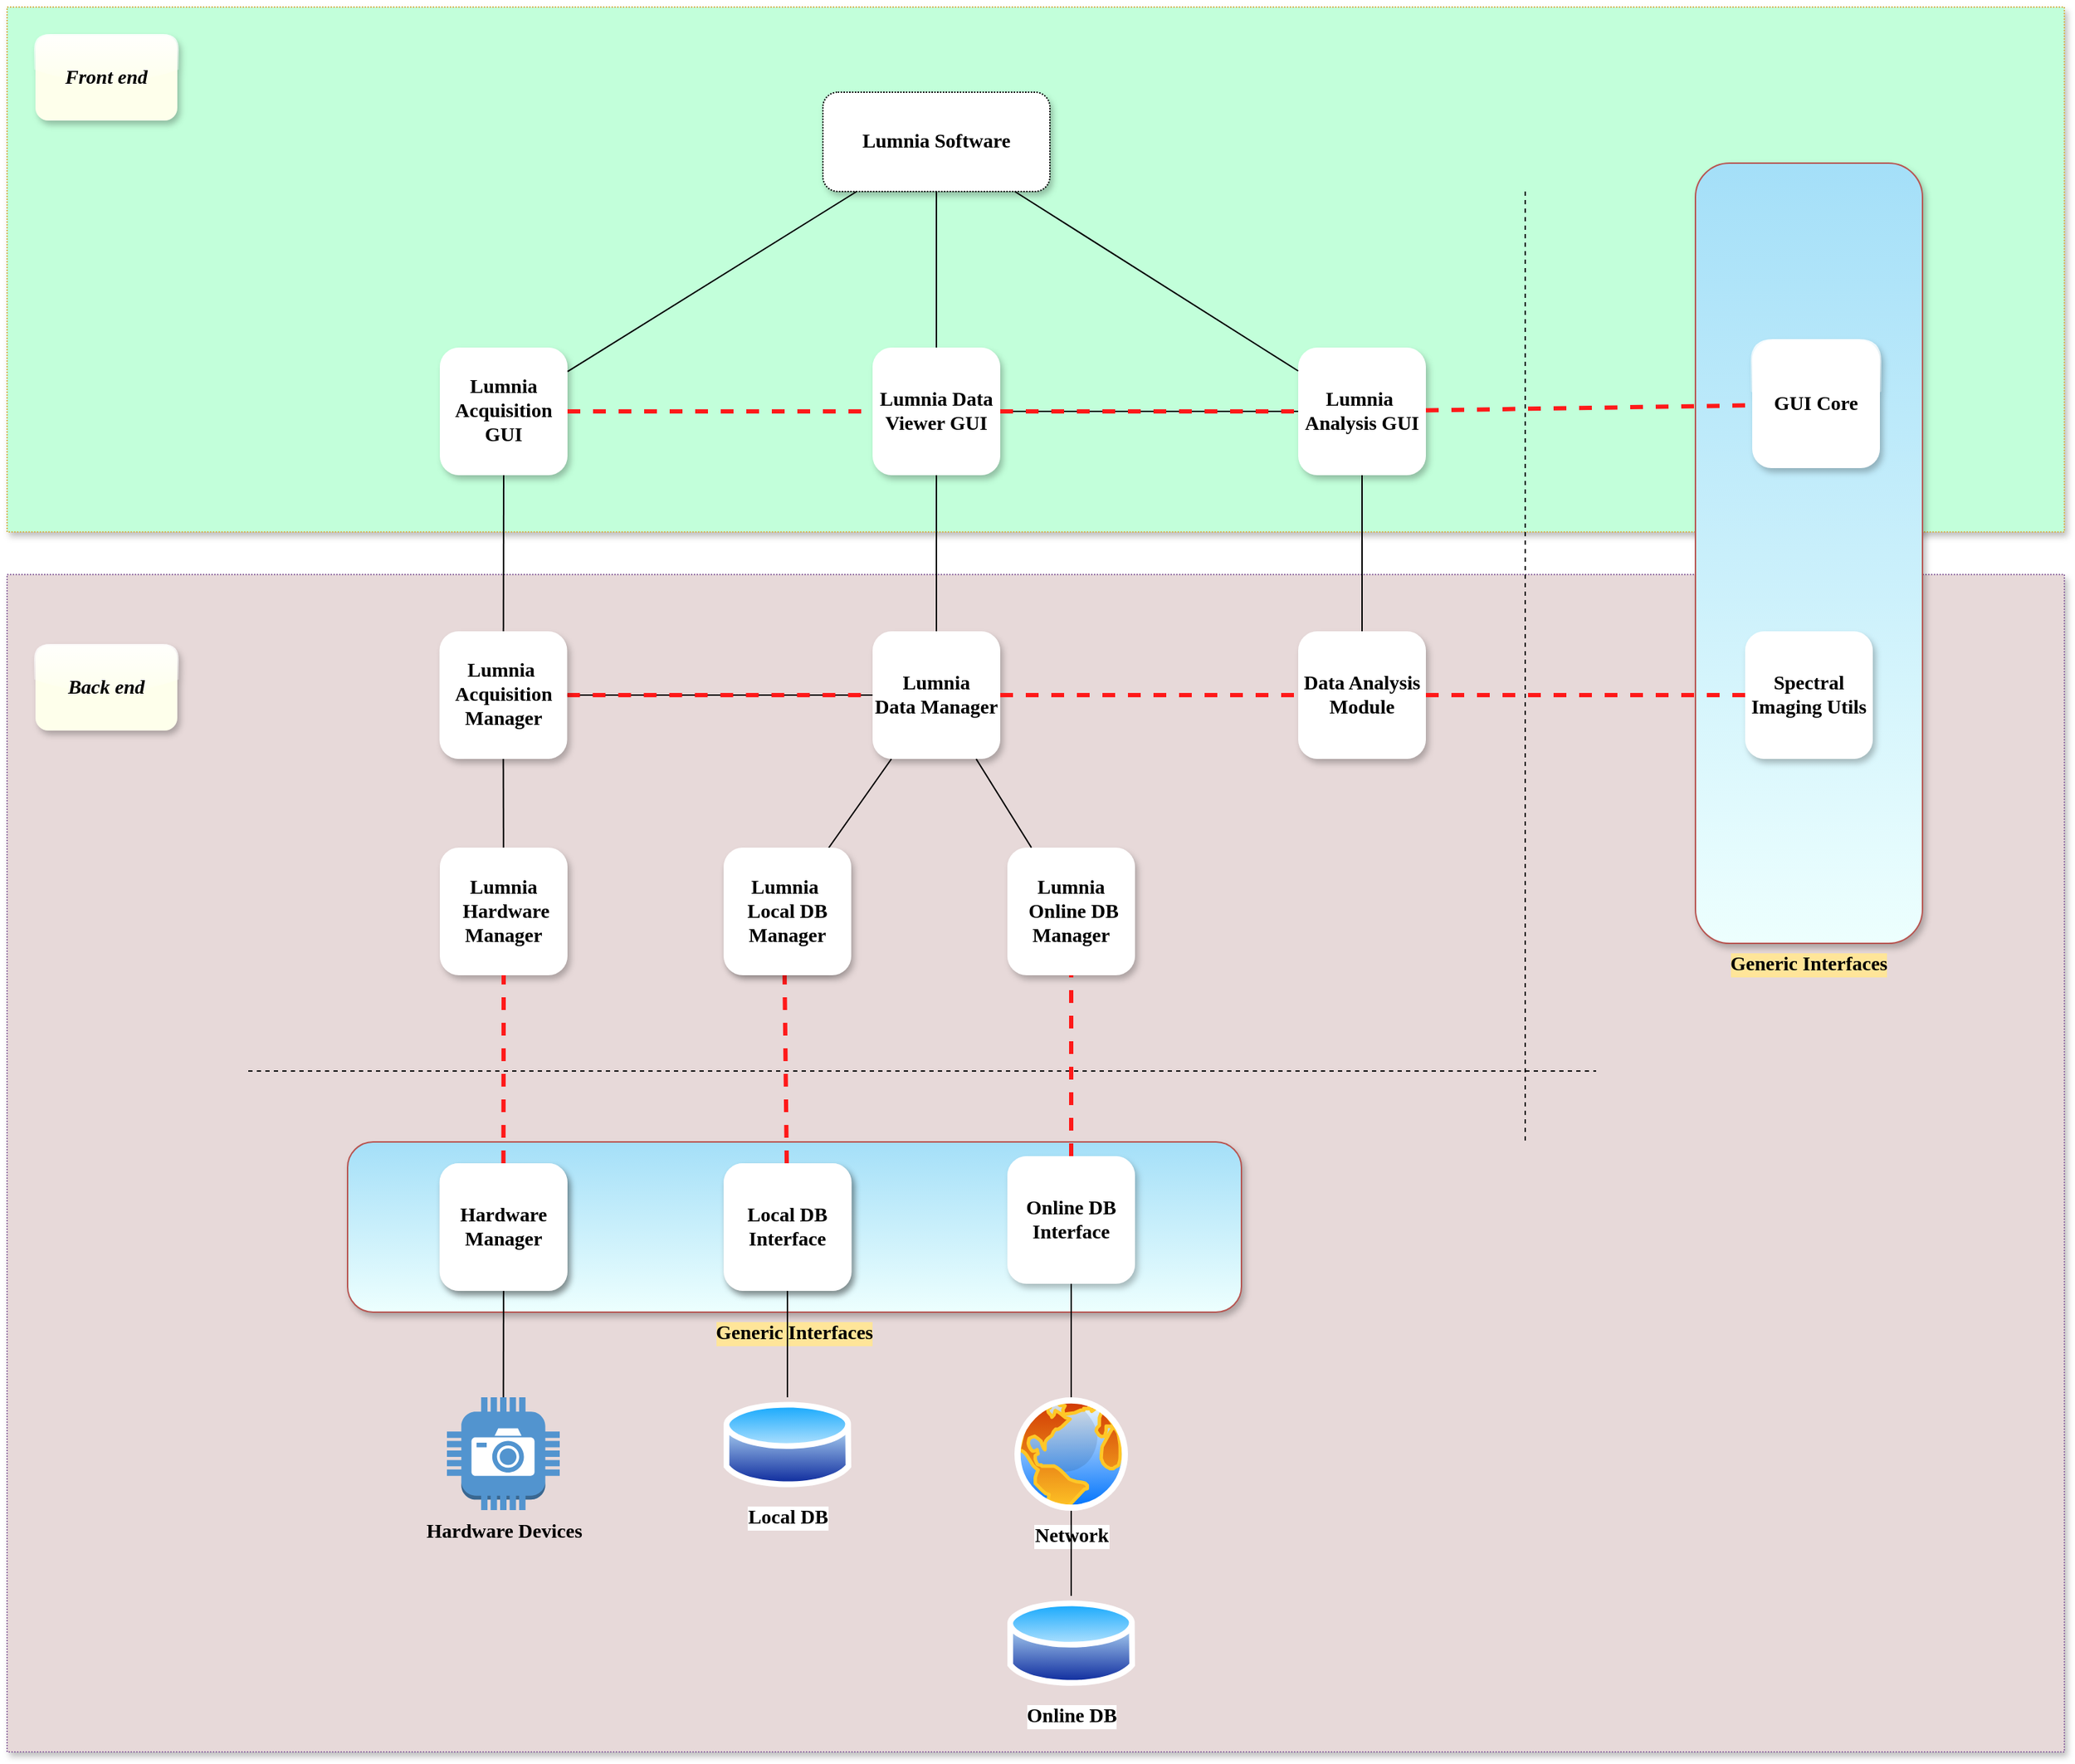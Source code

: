 <mxfile version="14.2.9" type="github"><diagram name="Page-1" id="e3a06f82-3646-2815-327d-82caf3d4e204"><mxGraphModel dx="1422" dy="766" grid="1" gridSize="10" guides="1" tooltips="1" connect="1" arrows="1" fold="1" page="1" pageScale="1.5" pageWidth="1169" pageHeight="826" background="none" math="0" shadow="0"><root><mxCell id="0" style=";html=1;"/><mxCell id="1" style=";html=1;" parent="0"/><mxCell id="N4SvnVcYwMnDM79pR-8H-94" value="" style="rounded=0;whiteSpace=wrap;html=1;shadow=1;glass=0;dashed=1;dashPattern=1 1;sketch=0;strokeColor=#9673a6;fillColor=#E7D9D9;fontSize=14;fontStyle=1;fontFamily=Verdana;" parent="1" vertex="1"><mxGeometry x="152" y="400" width="1450" height="830" as="geometry"/></mxCell><mxCell id="N4SvnVcYwMnDM79pR-8H-50" value="" style="endArrow=none;html=1;entryX=0;entryY=0.5;entryDx=0;entryDy=0;fontStyle=1;fontSize=14;fontFamily=Verdana;fillColor=#f8cecc;" parent="1" source="N4SvnVcYwMnDM79pR-8H-16" target="N4SvnVcYwMnDM79pR-8H-17" edge="1"><mxGeometry width="50" height="50" relative="1" as="geometry"><mxPoint x="542" y="530" as="sourcePoint"/><mxPoint x="612.711" y="480" as="targetPoint"/></mxGeometry></mxCell><mxCell id="N4SvnVcYwMnDM79pR-8H-62" value="" style="endArrow=none;html=1;entryX=0;entryY=0.5;entryDx=0;entryDy=0;fillColor=#d5e8d4;dashed=1;strokeWidth=3;fontStyle=1;fontSize=14;fontFamily=Verdana;strokeColor=#FF1919;" parent="1" source="N4SvnVcYwMnDM79pR-8H-16" target="N4SvnVcYwMnDM79pR-8H-17" edge="1"><mxGeometry width="50" height="50" relative="1" as="geometry"><mxPoint x="542" y="530" as="sourcePoint"/><mxPoint x="612.711" y="480" as="targetPoint"/></mxGeometry></mxCell><mxCell id="N4SvnVcYwMnDM79pR-8H-93" value="" style="rounded=0;whiteSpace=wrap;html=1;shadow=1;glass=0;dashed=1;dashPattern=1 1;sketch=0;strokeColor=#d6b656;fillColor=#C2FFDA;fontSize=14;fontStyle=1;fontFamily=Verdana;" parent="1" vertex="1"><mxGeometry x="152" width="1450" height="370" as="geometry"/></mxCell><mxCell id="N4SvnVcYwMnDM79pR-8H-95" value="" style="endArrow=none;html=1;strokeColor=#000000;strokeWidth=1;fontColor=#000000;entryX=1;entryY=0.5;entryDx=0;entryDy=0;fontSize=14;fontStyle=1;fontFamily=Verdana;" parent="1" source="N4SvnVcYwMnDM79pR-8H-20" target="N4SvnVcYwMnDM79pR-8H-19" edge="1"><mxGeometry width="50" height="50" relative="1" as="geometry"><mxPoint x="991.289" y="335" as="sourcePoint"/><mxPoint x="991.289" y="285" as="targetPoint"/></mxGeometry></mxCell><mxCell id="N4SvnVcYwMnDM79pR-8H-67" value="Generic Interfaces" style="rounded=1;whiteSpace=wrap;html=1;strokeColor=#b85450;imageAlign=center;imageVerticalAlign=bottom;glass=0;shadow=1;sketch=0;labelPosition=center;verticalLabelPosition=bottom;align=center;verticalAlign=top;fillColor=#A4DFF8;gradientColor=#EDFFFE;fontStyle=1;fontSize=14;fontFamily=Verdana;labelBackgroundColor=#FFE599;labelBorderColor=none;" parent="1" vertex="1"><mxGeometry x="1342" y="110" width="160" height="550" as="geometry"/></mxCell><mxCell id="N4SvnVcYwMnDM79pR-8H-65" value="Generic Interfaces" style="rounded=1;whiteSpace=wrap;html=1;strokeColor=#b85450;glass=0;shadow=1;sketch=0;fillColor=#A4DFF8;gradientColor=#EDFFFE;fontStyle=1;labelPosition=center;verticalLabelPosition=bottom;align=center;verticalAlign=top;fontSize=14;fontFamily=Verdana;labelBackgroundColor=#FFE599;labelBorderColor=none;" parent="1" vertex="1"><mxGeometry x="392" y="800" width="630" height="120" as="geometry"/></mxCell><mxCell id="N4SvnVcYwMnDM79pR-8H-3" value="Network&lt;br style=&quot;font-size: 14px;&quot;&gt;" style="aspect=fixed;perimeter=ellipsePerimeter;html=1;align=center;shadow=0;dashed=0;spacingTop=3;image;image=img/lib/active_directory/internet_globe.svg;fontStyle=1;fontSize=14;fontFamily=Verdana;" parent="1" vertex="1"><mxGeometry x="862" y="980" width="80" height="80" as="geometry"/></mxCell><mxCell id="N4SvnVcYwMnDM79pR-8H-4" value="Local DB" style="aspect=fixed;perimeter=ellipsePerimeter;html=1;align=center;shadow=0;dashed=0;spacingTop=3;image;image=img/lib/active_directory/database.svg;fontStyle=1;fontSize=14;fontFamily=Verdana;" parent="1" vertex="1"><mxGeometry x="657" y="980" width="90" height="66.6" as="geometry"/></mxCell><mxCell id="N4SvnVcYwMnDM79pR-8H-5" value="Online DB" style="aspect=fixed;perimeter=ellipsePerimeter;html=1;align=center;shadow=0;dashed=0;spacingTop=3;image;image=img/lib/active_directory/database.svg;fontStyle=1;fontSize=14;fontFamily=Verdana;" parent="1" vertex="1"><mxGeometry x="857" y="1120" width="90" height="66.6" as="geometry"/></mxCell><mxCell id="N4SvnVcYwMnDM79pR-8H-25" value="" style="rounded=0;orthogonalLoop=1;jettySize=auto;html=1;shape=link;strokeColor=none;fontStyle=1;fontSize=14;fontFamily=Verdana;" parent="1" source="N4SvnVcYwMnDM79pR-8H-6" target="N4SvnVcYwMnDM79pR-8H-79" edge="1"><mxGeometry relative="1" as="geometry"><mxPoint x="501.937" y="900" as="targetPoint"/></mxGeometry></mxCell><mxCell id="N4SvnVcYwMnDM79pR-8H-6" value="Hardware Devices" style="outlineConnect=0;dashed=0;verticalLabelPosition=bottom;verticalAlign=top;align=center;html=1;shape=mxgraph.aws3.camera;fillColor=#5294CF;gradientColor=none;fontStyle=1;fontSize=14;fontFamily=Verdana;" parent="1" vertex="1"><mxGeometry x="462" y="980" width="79.5" height="79.5" as="geometry"/></mxCell><mxCell id="N4SvnVcYwMnDM79pR-8H-7" value="" style="endArrow=none;dashed=1;html=1;fontStyle=1;fontSize=14;fontFamily=Verdana;" parent="1" edge="1"><mxGeometry width="50" height="50" relative="1" as="geometry"><mxPoint x="322" y="750" as="sourcePoint"/><mxPoint x="1272" y="750" as="targetPoint"/></mxGeometry></mxCell><mxCell id="N4SvnVcYwMnDM79pR-8H-10" value="Online DB Interface" style="whiteSpace=wrap;html=1;aspect=fixed;rounded=1;shadow=1;strokeColor=none;fontStyle=1;fontSize=14;fontFamily=Verdana;" parent="1" vertex="1"><mxGeometry x="857" y="810" width="90" height="90" as="geometry"/></mxCell><mxCell id="N4SvnVcYwMnDM79pR-8H-11" value="Lumnia&lt;br&gt;&amp;nbsp;Hardware&lt;br style=&quot;font-size: 14px&quot;&gt;Manager" style="whiteSpace=wrap;html=1;aspect=fixed;strokeColor=none;rounded=1;shadow=1;fontStyle=1;fontSize=14;fontFamily=Verdana;" parent="1" vertex="1"><mxGeometry x="457" y="592.5" width="90" height="90" as="geometry"/></mxCell><mxCell id="N4SvnVcYwMnDM79pR-8H-12" value="Shuttle Local DB&lt;br style=&quot;font-size: 14px;&quot;&gt;Manager" style="whiteSpace=wrap;html=1;aspect=fixed;strokeColor=none;rounded=1;shadow=1;fontStyle=1;fontSize=14;fontFamily=Verdana;" parent="1" vertex="1"><mxGeometry x="657" y="595" width="85" height="85" as="geometry"/></mxCell><mxCell id="N4SvnVcYwMnDM79pR-8H-13" value="Lumnia&lt;br&gt;&amp;nbsp;Online DB&lt;br style=&quot;font-size: 14px&quot;&gt;Manager" style="whiteSpace=wrap;html=1;aspect=fixed;strokeColor=none;rounded=1;shadow=1;fontStyle=1;fontSize=14;fontFamily=Verdana;" parent="1" vertex="1"><mxGeometry x="857" y="592.5" width="90" height="90" as="geometry"/></mxCell><mxCell id="N4SvnVcYwMnDM79pR-8H-14" value="" style="endArrow=none;dashed=1;html=1;fontStyle=1;fontSize=14;fontFamily=Verdana;" parent="1" edge="1"><mxGeometry width="50" height="50" relative="1" as="geometry"><mxPoint x="1222" y="130" as="sourcePoint"/><mxPoint x="1222" y="800" as="targetPoint"/></mxGeometry></mxCell><mxCell id="N4SvnVcYwMnDM79pR-8H-16" value="Lumnia&amp;nbsp;&lt;br&gt;Acquisition&lt;br style=&quot;font-size: 14px&quot;&gt;Manager" style="whiteSpace=wrap;html=1;aspect=fixed;strokeColor=none;rounded=1;shadow=1;fontStyle=1;fontSize=14;fontFamily=Verdana;" parent="1" vertex="1"><mxGeometry x="456.75" y="440" width="90" height="90" as="geometry"/></mxCell><mxCell id="N4SvnVcYwMnDM79pR-8H-17" value="Lumnia&lt;br&gt;Data Manager" style="whiteSpace=wrap;html=1;aspect=fixed;strokeColor=none;rounded=1;shadow=1;fontStyle=1;fontSize=14;fontFamily=Verdana;" parent="1" vertex="1"><mxGeometry x="762" y="440" width="90" height="90" as="geometry"/></mxCell><mxCell id="N4SvnVcYwMnDM79pR-8H-18" value="Lumnia Acquisition GUI" style="whiteSpace=wrap;html=1;aspect=fixed;strokeColor=none;rounded=1;shadow=1;fontStyle=1;fontSize=14;fontFamily=Verdana;" parent="1" vertex="1"><mxGeometry x="457" y="240" width="90" height="90" as="geometry"/></mxCell><mxCell id="N4SvnVcYwMnDM79pR-8H-19" value="Lumnia Data Viewer GUI" style="whiteSpace=wrap;html=1;aspect=fixed;strokeColor=none;rounded=1;shadow=1;fontStyle=1;fontSize=14;fontFamily=Verdana;" parent="1" vertex="1"><mxGeometry x="762" y="240" width="90" height="90" as="geometry"/></mxCell><mxCell id="N4SvnVcYwMnDM79pR-8H-20" value="Lumnia&amp;nbsp;&lt;br&gt;Analysis GUI" style="whiteSpace=wrap;html=1;aspect=fixed;strokeColor=none;rounded=1;shadow=1;fontStyle=1;fontSize=14;fontFamily=Verdana;" parent="1" vertex="1"><mxGeometry x="1062" y="240" width="90" height="90" as="geometry"/></mxCell><mxCell id="N4SvnVcYwMnDM79pR-8H-21" value="Data Analysis Module" style="whiteSpace=wrap;html=1;aspect=fixed;strokeColor=none;rounded=1;shadow=1;fontStyle=1;fontSize=14;fontFamily=Verdana;" parent="1" vertex="1"><mxGeometry x="1062" y="440" width="90" height="90" as="geometry"/></mxCell><mxCell id="N4SvnVcYwMnDM79pR-8H-34" value="" style="endArrow=none;html=1;fillColor=#d5e8d4;strokeWidth=1;fontStyle=1;fontSize=14;fontFamily=Verdana;endSize=1;" parent="1" source="N4SvnVcYwMnDM79pR-8H-6" edge="1"><mxGeometry width="50" height="50" relative="1" as="geometry"><mxPoint x="501.75" y="959.289" as="sourcePoint"/><mxPoint x="501.937" y="900" as="targetPoint"/></mxGeometry></mxCell><mxCell id="N4SvnVcYwMnDM79pR-8H-36" value="" style="endArrow=none;html=1;entryX=0.5;entryY=1;entryDx=0;entryDy=0;fillColor=#d5e8d4;strokeWidth=3;dashed=1;fontStyle=1;fontSize=14;fontFamily=Verdana;strokeColor=#FF1919;" parent="1" source="N4SvnVcYwMnDM79pR-8H-79" target="N4SvnVcYwMnDM79pR-8H-11" edge="1"><mxGeometry width="50" height="50" relative="1" as="geometry"><mxPoint x="502" y="760" as="sourcePoint"/><mxPoint x="502" y="689.289" as="targetPoint"/></mxGeometry></mxCell><mxCell id="N4SvnVcYwMnDM79pR-8H-37" value="" style="endArrow=none;html=1;strokeColor=#000000;entryX=0.5;entryY=1;entryDx=0;entryDy=0;fontStyle=1;fontSize=14;fontFamily=Verdana;" parent="1" source="N4SvnVcYwMnDM79pR-8H-11" target="N4SvnVcYwMnDM79pR-8H-16" edge="1"><mxGeometry width="50" height="50" relative="1" as="geometry"><mxPoint x="502" y="579.289" as="sourcePoint"/><mxPoint x="502" y="529.289" as="targetPoint"/></mxGeometry></mxCell><mxCell id="N4SvnVcYwMnDM79pR-8H-38" value="" style="endArrow=none;html=1;strokeColor=#000000;entryX=0.5;entryY=1;entryDx=0;entryDy=0;fontStyle=1;fontSize=14;fontFamily=Verdana;" parent="1" source="N4SvnVcYwMnDM79pR-8H-16" target="N4SvnVcYwMnDM79pR-8H-18" edge="1"><mxGeometry width="50" height="50" relative="1" as="geometry"><mxPoint x="502" y="419.289" as="sourcePoint"/><mxPoint x="502" y="369.289" as="targetPoint"/></mxGeometry></mxCell><mxCell id="N4SvnVcYwMnDM79pR-8H-39" value="" style="endArrow=none;html=1;fillColor=#d5e8d4;strokeWidth=3;dashed=1;fontStyle=1;fontSize=14;fontFamily=Verdana;strokeColor=#FF1919;" parent="1" source="N4SvnVcYwMnDM79pR-8H-82" target="N4SvnVcYwMnDM79pR-8H-12" edge="1"><mxGeometry width="50" height="50" relative="1" as="geometry"><mxPoint x="702" y="739.289" as="sourcePoint"/><mxPoint x="702" y="689.289" as="targetPoint"/></mxGeometry></mxCell><mxCell id="N4SvnVcYwMnDM79pR-8H-40" value="" style="endArrow=none;html=1;entryX=0.5;entryY=1;entryDx=0;entryDy=0;fillColor=#d5e8d4;strokeWidth=3;dashed=1;fontStyle=1;fontSize=14;fontFamily=Verdana;strokeColor=#FF1919;" parent="1" source="N4SvnVcYwMnDM79pR-8H-10" target="N4SvnVcYwMnDM79pR-8H-13" edge="1"><mxGeometry width="50" height="50" relative="1" as="geometry"><mxPoint x="902" y="739.289" as="sourcePoint"/><mxPoint x="902" y="689.289" as="targetPoint"/></mxGeometry></mxCell><mxCell id="N4SvnVcYwMnDM79pR-8H-41" value="" style="endArrow=none;html=1;strokeColor=#000000;entryX=0.5;entryY=1;entryDx=0;entryDy=0;fontStyle=1;fontSize=14;fontFamily=Verdana;" parent="1" source="N4SvnVcYwMnDM79pR-8H-5" target="N4SvnVcYwMnDM79pR-8H-3" edge="1"><mxGeometry width="50" height="50" relative="1" as="geometry"><mxPoint x="907" y="1099.289" as="sourcePoint"/><mxPoint x="907" y="1100" as="targetPoint"/></mxGeometry></mxCell><mxCell id="N4SvnVcYwMnDM79pR-8H-44" value="" style="endArrow=none;html=1;entryX=0.5;entryY=1;entryDx=0;entryDy=0;fillColor=#d5e8d4;strokeWidth=1;fontStyle=1;fontSize=14;fontFamily=Verdana;endSize=1;" parent="1" source="N4SvnVcYwMnDM79pR-8H-3" target="N4SvnVcYwMnDM79pR-8H-10" edge="1"><mxGeometry width="50" height="50" relative="1" as="geometry"><mxPoint x="902" y="959.289" as="sourcePoint"/><mxPoint x="902" y="909.289" as="targetPoint"/></mxGeometry></mxCell><mxCell id="N4SvnVcYwMnDM79pR-8H-45" value="" style="endArrow=none;html=1;fillColor=#d5e8d4;strokeWidth=1;fontStyle=1;fontSize=14;fontFamily=Verdana;endSize=1;" parent="1" source="N4SvnVcYwMnDM79pR-8H-4" target="N4SvnVcYwMnDM79pR-8H-82" edge="1"><mxGeometry width="50" height="50" relative="1" as="geometry"><mxPoint x="702" y="959.289" as="sourcePoint"/><mxPoint x="702" y="909.289" as="targetPoint"/></mxGeometry></mxCell><mxCell id="N4SvnVcYwMnDM79pR-8H-46" value="" style="endArrow=none;html=1;strokeColor=#000000;fontStyle=1;fontSize=14;fontFamily=Verdana;" parent="1" source="N4SvnVcYwMnDM79pR-8H-12" target="N4SvnVcYwMnDM79pR-8H-17" edge="1"><mxGeometry width="50" height="50" relative="1" as="geometry"><mxPoint x="702" y="579.289" as="sourcePoint"/><mxPoint x="702" y="529.289" as="targetPoint"/></mxGeometry></mxCell><mxCell id="N4SvnVcYwMnDM79pR-8H-47" value="" style="endArrow=none;html=1;strokeColor=#000000;fontStyle=1;fontSize=14;fontFamily=Verdana;" parent="1" source="N4SvnVcYwMnDM79pR-8H-13" target="N4SvnVcYwMnDM79pR-8H-17" edge="1"><mxGeometry width="50" height="50" relative="1" as="geometry"><mxPoint x="902" y="579.289" as="sourcePoint"/><mxPoint x="902" y="529.289" as="targetPoint"/></mxGeometry></mxCell><mxCell id="N4SvnVcYwMnDM79pR-8H-48" value="" style="endArrow=none;html=1;strokeColor=#000000;entryX=0.5;entryY=1;entryDx=0;entryDy=0;fontStyle=1;fontSize=14;fontFamily=Verdana;" parent="1" source="N4SvnVcYwMnDM79pR-8H-17" target="N4SvnVcYwMnDM79pR-8H-19" edge="1"><mxGeometry width="50" height="50" relative="1" as="geometry"><mxPoint x="802" y="419.289" as="sourcePoint"/><mxPoint x="802" y="369.289" as="targetPoint"/></mxGeometry></mxCell><mxCell id="N4SvnVcYwMnDM79pR-8H-49" value="" style="endArrow=none;html=1;strokeColor=#000000;entryX=0.5;entryY=1;entryDx=0;entryDy=0;fontStyle=1;fontSize=14;fontFamily=Verdana;" parent="1" source="N4SvnVcYwMnDM79pR-8H-21" target="N4SvnVcYwMnDM79pR-8H-20" edge="1"><mxGeometry width="50" height="50" relative="1" as="geometry"><mxPoint x="1102" y="419.289" as="sourcePoint"/><mxPoint x="1102" y="369.289" as="targetPoint"/></mxGeometry></mxCell><mxCell id="N4SvnVcYwMnDM79pR-8H-51" value="" style="endArrow=none;html=1;entryX=0;entryY=0.5;entryDx=0;entryDy=0;fillColor=#f8cecc;dashed=1;strokeWidth=3;fontStyle=1;fontSize=14;fontFamily=Verdana;strokeColor=#FF1919;" parent="1" source="N4SvnVcYwMnDM79pR-8H-17" target="N4SvnVcYwMnDM79pR-8H-21" edge="1"><mxGeometry width="50" height="50" relative="1" as="geometry"><mxPoint x="842" y="530" as="sourcePoint"/><mxPoint x="912.711" y="480" as="targetPoint"/></mxGeometry></mxCell><mxCell id="N4SvnVcYwMnDM79pR-8H-58" value="" style="endArrow=none;html=1;fillColor=#f8cecc;dashed=1;strokeWidth=3;fontStyle=1;fontSize=14;fontFamily=Verdana;strokeColor=#FF1919;" parent="1" source="N4SvnVcYwMnDM79pR-8H-18" target="N4SvnVcYwMnDM79pR-8H-19" edge="1"><mxGeometry width="50" height="50" relative="1" as="geometry"><mxPoint x="541.5" y="279.41" as="sourcePoint"/><mxPoint x="772" y="270" as="targetPoint"/></mxGeometry></mxCell><mxCell id="N4SvnVcYwMnDM79pR-8H-59" value="" style="endArrow=none;html=1;fillColor=#f8cecc;dashed=1;strokeWidth=3;fontStyle=1;fontSize=14;fontFamily=Verdana;strokeColor=#FF1919;" parent="1" source="N4SvnVcYwMnDM79pR-8H-19" target="N4SvnVcYwMnDM79pR-8H-20" edge="1"><mxGeometry width="50" height="50" relative="1" as="geometry"><mxPoint x="841.5" y="279.41" as="sourcePoint"/><mxPoint x="1061.5" y="279.41" as="targetPoint"/></mxGeometry></mxCell><mxCell id="N4SvnVcYwMnDM79pR-8H-60" value="" style="endArrow=none;html=1;fillColor=#f8cecc;dashed=1;strokeWidth=3;fontStyle=1;fontSize=14;fontFamily=Verdana;strokeColor=#FF1919;" parent="1" source="N4SvnVcYwMnDM79pR-8H-20" target="N4SvnVcYwMnDM79pR-8H-75" edge="1"><mxGeometry width="50" height="50" relative="1" as="geometry"><mxPoint x="1141.5" y="279.41" as="sourcePoint"/><mxPoint x="1302" y="290" as="targetPoint"/></mxGeometry></mxCell><mxCell id="N4SvnVcYwMnDM79pR-8H-63" value="" style="endArrow=none;html=1;fillColor=#f8cecc;dashed=1;strokeWidth=3;fontStyle=1;fontSize=14;fontFamily=Verdana;strokeColor=#FF1919;" parent="1" source="N4SvnVcYwMnDM79pR-8H-21" target="N4SvnVcYwMnDM79pR-8H-78" edge="1"><mxGeometry width="50" height="50" relative="1" as="geometry"><mxPoint x="1152" y="510.0" as="sourcePoint"/><mxPoint x="1272" y="520" as="targetPoint"/></mxGeometry></mxCell><mxCell id="N4SvnVcYwMnDM79pR-8H-75" value="GUI Core" style="whiteSpace=wrap;html=1;aspect=fixed;shadow=1;rounded=1;glass=1;sketch=0;strokeColor=none;perimeterSpacing=0;dashed=1;dashPattern=1 1;fontStyle=1;fontSize=14;fontFamily=Verdana;" parent="1" vertex="1"><mxGeometry x="1382" y="235" width="90" height="90" as="geometry"/></mxCell><mxCell id="N4SvnVcYwMnDM79pR-8H-78" value="Spectral Imaging Utils" style="text;html=1;strokeColor=none;align=center;verticalAlign=middle;whiteSpace=wrap;rounded=1;shadow=1;glass=0;dashed=1;dashPattern=1 1;sketch=0;fillColor=#ffffff;fontStyle=1;fontSize=14;fontFamily=Verdana;" parent="1" vertex="1"><mxGeometry x="1377" y="440" width="90" height="90" as="geometry"/></mxCell><mxCell id="N4SvnVcYwMnDM79pR-8H-79" value="Hardware Manager" style="text;html=1;strokeColor=none;align=center;verticalAlign=middle;whiteSpace=wrap;rounded=1;shadow=1;glass=0;dashed=1;dashPattern=1 1;sketch=0;fillColor=#ffffff;fontStyle=1;fontSize=14;fontFamily=Verdana;" parent="1" vertex="1"><mxGeometry x="456.75" y="815" width="90" height="90" as="geometry"/></mxCell><mxCell id="N4SvnVcYwMnDM79pR-8H-82" value="Local DB Interface" style="text;html=1;strokeColor=none;align=center;verticalAlign=middle;whiteSpace=wrap;rounded=1;shadow=1;glass=0;dashed=1;dashPattern=1 1;sketch=0;fillColor=#ffffff;fontStyle=1;fontSize=14;fontFamily=Verdana;" parent="1" vertex="1"><mxGeometry x="657" y="815" width="90" height="90" as="geometry"/></mxCell><mxCell id="N4SvnVcYwMnDM79pR-8H-83" value="Hardware Manager" style="text;html=1;strokeColor=none;align=center;verticalAlign=middle;whiteSpace=wrap;rounded=1;shadow=1;glass=0;dashed=1;dashPattern=1 1;sketch=0;fillColor=#ffffff;fontStyle=1;fontSize=14;fontFamily=Verdana;" parent="1" vertex="1"><mxGeometry x="457" y="815" width="90" height="90" as="geometry"/></mxCell><mxCell id="N4SvnVcYwMnDM79pR-8H-84" value="Local DB Interface" style="text;html=1;strokeColor=none;align=center;verticalAlign=middle;whiteSpace=wrap;rounded=1;shadow=1;glass=0;dashed=1;dashPattern=1 1;sketch=0;fillColor=#ffffff;fontStyle=1;fontSize=14;fontFamily=Verdana;" parent="1" vertex="1"><mxGeometry x="657.25" y="815" width="90" height="90" as="geometry"/></mxCell><mxCell id="N4SvnVcYwMnDM79pR-8H-87" value="Lumnia&amp;nbsp;&lt;br&gt;Local DB&lt;br style=&quot;font-size: 14px&quot;&gt;Manager" style="whiteSpace=wrap;html=1;aspect=fixed;strokeColor=none;rounded=1;shadow=1;fontStyle=1;fontSize=14;fontFamily=Verdana;" parent="1" vertex="1"><mxGeometry x="657" y="592.5" width="90" height="90" as="geometry"/></mxCell><mxCell id="N4SvnVcYwMnDM79pR-8H-89" value="Lumnia&amp;nbsp;Software" style="rounded=1;whiteSpace=wrap;html=1;shadow=1;glass=0;dashed=1;dashPattern=1 1;sketch=0;fontStyle=1;fontSize=14;fontFamily=Verdana;" parent="1" vertex="1"><mxGeometry x="727" y="60" width="160" height="70" as="geometry"/></mxCell><mxCell id="N4SvnVcYwMnDM79pR-8H-90" value="" style="endArrow=none;html=1;strokeColor=#000000;strokeWidth=1;fontColor=#000000;fontStyle=1;fontSize=14;fontFamily=Verdana;" parent="1" source="N4SvnVcYwMnDM79pR-8H-18" target="N4SvnVcYwMnDM79pR-8H-89" edge="1"><mxGeometry width="50" height="50" relative="1" as="geometry"><mxPoint x="502" y="219.289" as="sourcePoint"/><mxPoint x="502" y="169.289" as="targetPoint"/></mxGeometry></mxCell><mxCell id="N4SvnVcYwMnDM79pR-8H-91" value="" style="endArrow=none;html=1;strokeColor=#000000;strokeWidth=1;fontColor=#000000;fontStyle=1;fontSize=14;fontFamily=Verdana;" parent="1" source="N4SvnVcYwMnDM79pR-8H-19" target="N4SvnVcYwMnDM79pR-8H-89" edge="1"><mxGeometry width="50" height="50" relative="1" as="geometry"><mxPoint x="807" y="219.289" as="sourcePoint"/><mxPoint x="807" y="169.289" as="targetPoint"/></mxGeometry></mxCell><mxCell id="N4SvnVcYwMnDM79pR-8H-92" value="" style="endArrow=none;html=1;strokeColor=#000000;strokeWidth=1;fontColor=#000000;fontStyle=1;fontSize=14;fontFamily=Verdana;" parent="1" source="N4SvnVcYwMnDM79pR-8H-20" target="N4SvnVcYwMnDM79pR-8H-89" edge="1"><mxGeometry width="50" height="50" relative="1" as="geometry"><mxPoint x="1092" y="300" as="sourcePoint"/><mxPoint x="1142" y="250" as="targetPoint"/></mxGeometry></mxCell><mxCell id="N4SvnVcYwMnDM79pR-8H-96" value="Front end" style="text;html=1;strokeColor=none;align=center;verticalAlign=middle;whiteSpace=wrap;rounded=1;shadow=1;glass=1;dashed=1;dashPattern=1 1;labelBackgroundColor=none;sketch=0;fontFamily=Verdana;fontSize=14;fontColor=#000000;labelBorderColor=none;fillColor=#FEFFEB;fontStyle=3" parent="1" vertex="1"><mxGeometry x="172" y="20" width="100" height="60" as="geometry"/></mxCell><mxCell id="N4SvnVcYwMnDM79pR-8H-97" value="Back&amp;nbsp;end" style="text;html=1;strokeColor=none;align=center;verticalAlign=middle;whiteSpace=wrap;rounded=1;shadow=1;glass=1;dashed=1;dashPattern=1 1;labelBackgroundColor=none;sketch=0;fontFamily=Verdana;fontSize=14;fontColor=#000000;labelBorderColor=none;fillColor=#FEFFEB;fontStyle=3" parent="1" vertex="1"><mxGeometry x="172" y="450" width="100" height="60" as="geometry"/></mxCell></root></mxGraphModel></diagram></mxfile>